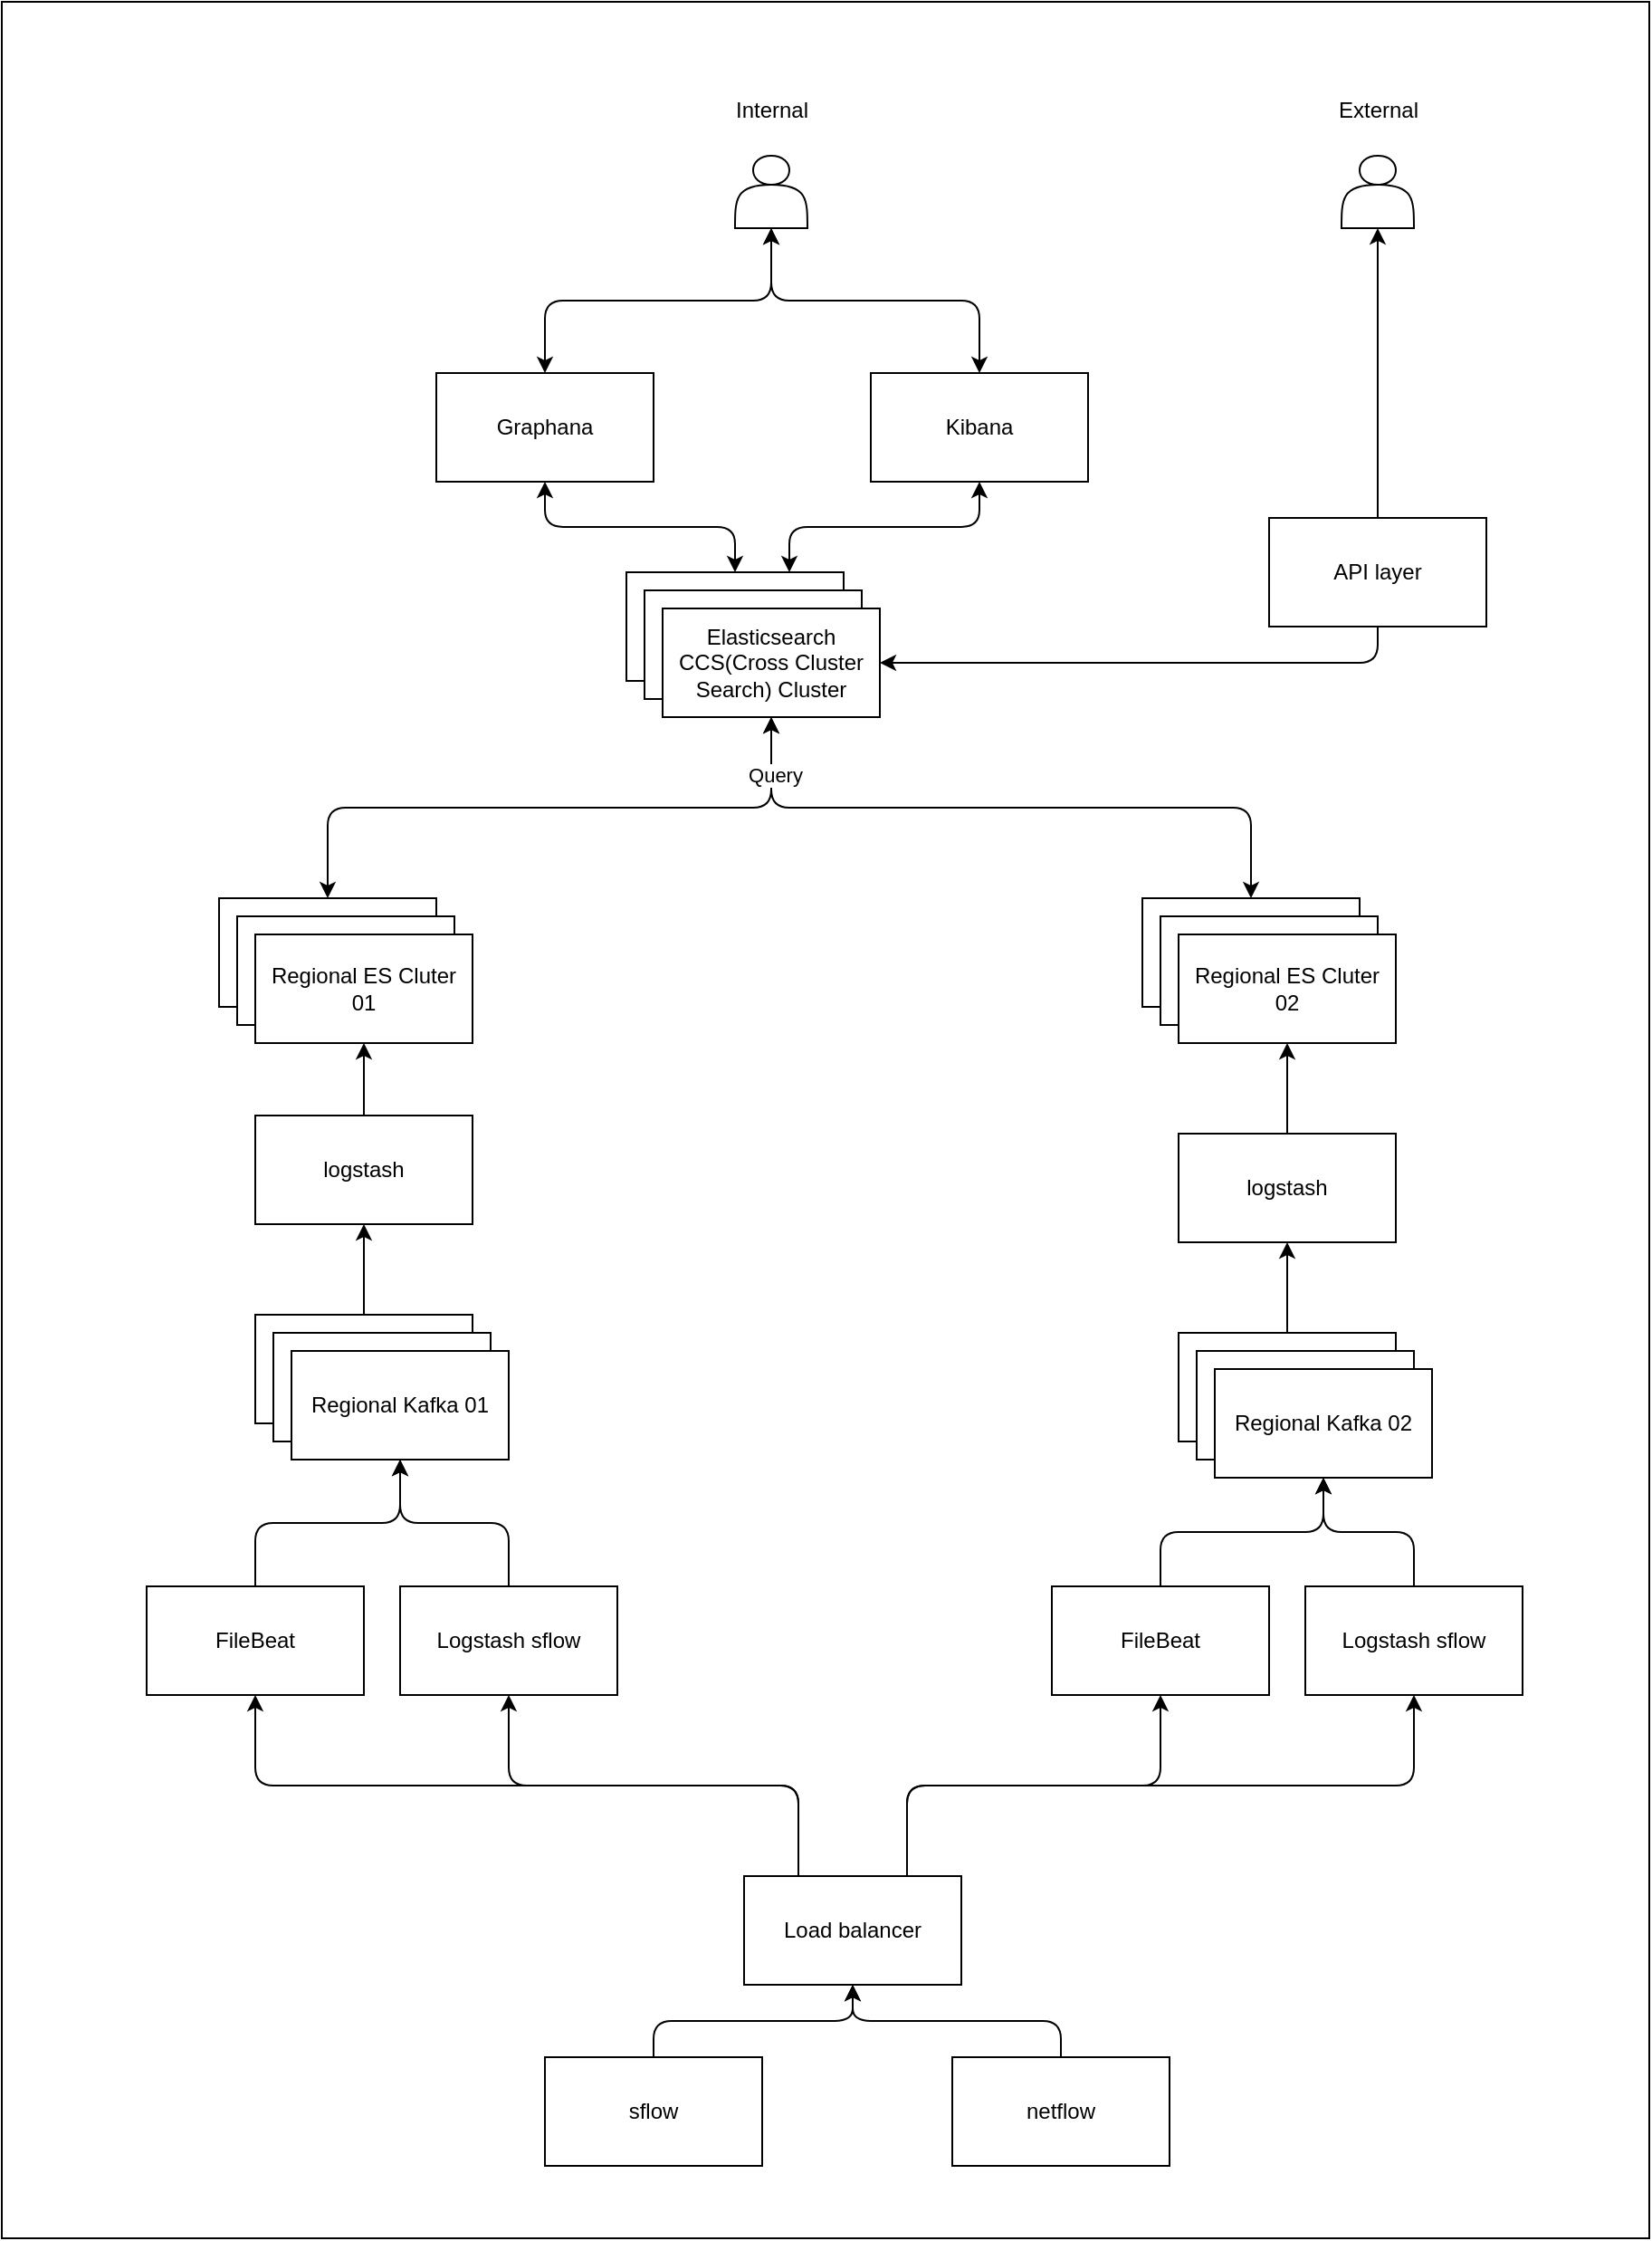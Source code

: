 <mxfile>
    <diagram id="2hkS89x98AuqPYvuY7V1" name="Page-1">
        <mxGraphModel dx="1685" dy="1913" grid="1" gridSize="10" guides="1" tooltips="1" connect="1" arrows="1" fold="1" page="1" pageScale="1" pageWidth="850" pageHeight="1100" math="0" shadow="0">
            <root>
                <mxCell id="0"/>
                <mxCell id="1" parent="0"/>
                <mxCell id="77" value="" style="whiteSpace=wrap;html=1;" vertex="1" parent="1">
                    <mxGeometry y="-135" width="910" height="1235" as="geometry"/>
                </mxCell>
                <mxCell id="24" style="edgeStyle=orthogonalEdgeStyle;html=1;exitX=0.5;exitY=1;exitDx=0;exitDy=0;entryX=0.5;entryY=0;entryDx=0;entryDy=0;startArrow=classic;startFill=1;" parent="1" source="2" target="22" edge="1">
                    <mxGeometry relative="1" as="geometry"/>
                </mxCell>
                <mxCell id="25" style="edgeStyle=orthogonalEdgeStyle;html=1;exitX=0.5;exitY=1;exitDx=0;exitDy=0;entryX=0.5;entryY=0;entryDx=0;entryDy=0;startArrow=classic;startFill=1;" parent="1" source="2" target="23" edge="1">
                    <mxGeometry relative="1" as="geometry"/>
                </mxCell>
                <mxCell id="2" value="" style="shape=actor;whiteSpace=wrap;html=1;" parent="1" vertex="1">
                    <mxGeometry x="405" y="-50" width="40" height="40" as="geometry"/>
                </mxCell>
                <mxCell id="3" value="" style="group" parent="1" vertex="1" connectable="0">
                    <mxGeometry x="345" y="180" width="140" height="80" as="geometry"/>
                </mxCell>
                <mxCell id="4" value="" style="whiteSpace=wrap;html=1;" parent="3" vertex="1">
                    <mxGeometry width="120" height="60" as="geometry"/>
                </mxCell>
                <mxCell id="5" value="" style="whiteSpace=wrap;html=1;" parent="3" vertex="1">
                    <mxGeometry x="10" y="10" width="120" height="60" as="geometry"/>
                </mxCell>
                <mxCell id="6" value="Elasticsearch CCS(Cross Cluster Search) Cluster" style="whiteSpace=wrap;html=1;" parent="3" vertex="1">
                    <mxGeometry x="20" y="20" width="120" height="60" as="geometry"/>
                </mxCell>
                <mxCell id="7" value="" style="group" parent="1" vertex="1" connectable="0">
                    <mxGeometry x="120" y="360" width="140" height="80" as="geometry"/>
                </mxCell>
                <mxCell id="8" value="" style="whiteSpace=wrap;html=1;" parent="7" vertex="1">
                    <mxGeometry width="120" height="60" as="geometry"/>
                </mxCell>
                <mxCell id="9" value="" style="whiteSpace=wrap;html=1;" parent="7" vertex="1">
                    <mxGeometry x="10" y="10" width="120" height="60" as="geometry"/>
                </mxCell>
                <mxCell id="10" value="Regional ES Cluter 01" style="whiteSpace=wrap;html=1;" parent="7" vertex="1">
                    <mxGeometry x="20" y="20" width="120" height="60" as="geometry"/>
                </mxCell>
                <mxCell id="11" value="" style="group" parent="1" vertex="1" connectable="0">
                    <mxGeometry x="630" y="360" width="140" height="80" as="geometry"/>
                </mxCell>
                <mxCell id="12" value="" style="whiteSpace=wrap;html=1;" parent="11" vertex="1">
                    <mxGeometry width="120" height="60" as="geometry"/>
                </mxCell>
                <mxCell id="13" value="" style="whiteSpace=wrap;html=1;" parent="11" vertex="1">
                    <mxGeometry x="10" y="10" width="120" height="60" as="geometry"/>
                </mxCell>
                <mxCell id="14" value="Regional ES Cluter 02" style="whiteSpace=wrap;html=1;" parent="11" vertex="1">
                    <mxGeometry x="20" y="20" width="120" height="60" as="geometry"/>
                </mxCell>
                <mxCell id="19" style="edgeStyle=orthogonalEdgeStyle;html=1;exitX=0.5;exitY=1;exitDx=0;exitDy=0;entryX=0.5;entryY=0;entryDx=0;entryDy=0;startArrow=classic;startFill=1;" parent="1" source="6" target="8" edge="1">
                    <mxGeometry relative="1" as="geometry"/>
                </mxCell>
                <mxCell id="20" style="edgeStyle=orthogonalEdgeStyle;html=1;exitX=0.5;exitY=1;exitDx=0;exitDy=0;startArrow=classic;startFill=1;" parent="1" source="6" target="12" edge="1">
                    <mxGeometry relative="1" as="geometry"/>
                </mxCell>
                <mxCell id="69" value="Query" style="edgeLabel;html=1;align=center;verticalAlign=middle;resizable=0;points=[];" parent="20" vertex="1" connectable="0">
                    <mxGeometry x="-0.829" y="2" relative="1" as="geometry">
                        <mxPoint y="1" as="offset"/>
                    </mxGeometry>
                </mxCell>
                <mxCell id="26" style="edgeStyle=orthogonalEdgeStyle;html=1;exitX=0.5;exitY=1;exitDx=0;exitDy=0;entryX=0.5;entryY=0;entryDx=0;entryDy=0;startArrow=classic;startFill=1;" parent="1" source="22" target="4" edge="1">
                    <mxGeometry relative="1" as="geometry"/>
                </mxCell>
                <mxCell id="22" value="Graphana" style="whiteSpace=wrap;html=1;" parent="1" vertex="1">
                    <mxGeometry x="240" y="70" width="120" height="60" as="geometry"/>
                </mxCell>
                <mxCell id="27" style="edgeStyle=orthogonalEdgeStyle;html=1;exitX=0.5;exitY=1;exitDx=0;exitDy=0;entryX=0.75;entryY=0;entryDx=0;entryDy=0;startArrow=classic;startFill=1;" parent="1" source="23" target="4" edge="1">
                    <mxGeometry relative="1" as="geometry"/>
                </mxCell>
                <mxCell id="23" value="Kibana" style="whiteSpace=wrap;html=1;" parent="1" vertex="1">
                    <mxGeometry x="480" y="70" width="120" height="60" as="geometry"/>
                </mxCell>
                <mxCell id="46" style="edgeStyle=orthogonalEdgeStyle;html=1;exitX=0.25;exitY=0;exitDx=0;exitDy=0;entryX=0.5;entryY=1;entryDx=0;entryDy=0;" parent="1" source="29" target="52" edge="1">
                    <mxGeometry relative="1" as="geometry"/>
                </mxCell>
                <mxCell id="47" style="edgeStyle=orthogonalEdgeStyle;html=1;exitX=0.75;exitY=0;exitDx=0;exitDy=0;entryX=0.5;entryY=1;entryDx=0;entryDy=0;" parent="1" source="29" target="60" edge="1">
                    <mxGeometry relative="1" as="geometry"/>
                </mxCell>
                <mxCell id="54" style="edgeStyle=orthogonalEdgeStyle;html=1;exitX=0.25;exitY=0;exitDx=0;exitDy=0;entryX=0.5;entryY=1;entryDx=0;entryDy=0;" parent="1" source="29" target="53" edge="1">
                    <mxGeometry relative="1" as="geometry"/>
                </mxCell>
                <mxCell id="62" style="edgeStyle=orthogonalEdgeStyle;html=1;exitX=0.75;exitY=0;exitDx=0;exitDy=0;entryX=0.5;entryY=1;entryDx=0;entryDy=0;" parent="1" source="29" target="61" edge="1">
                    <mxGeometry relative="1" as="geometry"/>
                </mxCell>
                <mxCell id="29" value="Load balancer" style="whiteSpace=wrap;html=1;" parent="1" vertex="1">
                    <mxGeometry x="410" y="900" width="120" height="60" as="geometry"/>
                </mxCell>
                <mxCell id="32" style="edgeStyle=orthogonalEdgeStyle;html=1;exitX=0.5;exitY=0;exitDx=0;exitDy=0;entryX=0.5;entryY=1;entryDx=0;entryDy=0;" parent="1" source="30" target="29" edge="1">
                    <mxGeometry relative="1" as="geometry"/>
                </mxCell>
                <mxCell id="30" value="sflow" style="whiteSpace=wrap;html=1;" parent="1" vertex="1">
                    <mxGeometry x="300" y="1000" width="120" height="60" as="geometry"/>
                </mxCell>
                <mxCell id="33" style="edgeStyle=orthogonalEdgeStyle;html=1;exitX=0.5;exitY=0;exitDx=0;exitDy=0;entryX=0.5;entryY=1;entryDx=0;entryDy=0;" parent="1" source="31" target="29" edge="1">
                    <mxGeometry relative="1" as="geometry"/>
                </mxCell>
                <mxCell id="31" value="netflow" style="whiteSpace=wrap;html=1;" parent="1" vertex="1">
                    <mxGeometry x="525" y="1000" width="120" height="60" as="geometry"/>
                </mxCell>
                <mxCell id="34" value="" style="group" parent="1" vertex="1" connectable="0">
                    <mxGeometry x="140" y="590" width="140" height="80" as="geometry"/>
                </mxCell>
                <mxCell id="35" value="" style="whiteSpace=wrap;html=1;" parent="34" vertex="1">
                    <mxGeometry width="120" height="60" as="geometry"/>
                </mxCell>
                <mxCell id="36" value="" style="whiteSpace=wrap;html=1;" parent="34" vertex="1">
                    <mxGeometry x="10" y="10" width="120" height="60" as="geometry"/>
                </mxCell>
                <mxCell id="37" value="Regional Kafka 01" style="whiteSpace=wrap;html=1;" parent="34" vertex="1">
                    <mxGeometry x="20" y="20" width="120" height="60" as="geometry"/>
                </mxCell>
                <mxCell id="38" value="" style="group" parent="1" vertex="1" connectable="0">
                    <mxGeometry x="650" y="600" width="140" height="80" as="geometry"/>
                </mxCell>
                <mxCell id="39" value="" style="whiteSpace=wrap;html=1;" parent="38" vertex="1">
                    <mxGeometry width="120" height="60" as="geometry"/>
                </mxCell>
                <mxCell id="40" value="" style="whiteSpace=wrap;html=1;" parent="38" vertex="1">
                    <mxGeometry x="10" y="10" width="120" height="60" as="geometry"/>
                </mxCell>
                <mxCell id="41" value="Regional Kafka 02" style="whiteSpace=wrap;html=1;" parent="38" vertex="1">
                    <mxGeometry x="20" y="20" width="120" height="60" as="geometry"/>
                </mxCell>
                <mxCell id="51" style="edgeStyle=none;html=1;exitX=0.5;exitY=0;exitDx=0;exitDy=0;entryX=0.5;entryY=1;entryDx=0;entryDy=0;" parent="1" source="49" target="10" edge="1">
                    <mxGeometry relative="1" as="geometry"/>
                </mxCell>
                <mxCell id="49" value="logstash" style="whiteSpace=wrap;html=1;" parent="1" vertex="1">
                    <mxGeometry x="140" y="480" width="120" height="60" as="geometry"/>
                </mxCell>
                <mxCell id="50" style="edgeStyle=none;html=1;exitX=0.5;exitY=0;exitDx=0;exitDy=0;entryX=0.5;entryY=1;entryDx=0;entryDy=0;" parent="1" source="35" target="49" edge="1">
                    <mxGeometry relative="1" as="geometry"/>
                </mxCell>
                <mxCell id="55" style="edgeStyle=orthogonalEdgeStyle;html=1;exitX=0.5;exitY=0;exitDx=0;exitDy=0;entryX=0.5;entryY=1;entryDx=0;entryDy=0;" parent="1" source="52" target="37" edge="1">
                    <mxGeometry relative="1" as="geometry"/>
                </mxCell>
                <mxCell id="52" value="FileBeat" style="whiteSpace=wrap;html=1;" parent="1" vertex="1">
                    <mxGeometry x="80" y="740" width="120" height="60" as="geometry"/>
                </mxCell>
                <mxCell id="56" style="edgeStyle=orthogonalEdgeStyle;html=1;exitX=0.5;exitY=0;exitDx=0;exitDy=0;entryX=0.5;entryY=1;entryDx=0;entryDy=0;" parent="1" source="53" target="37" edge="1">
                    <mxGeometry relative="1" as="geometry"/>
                </mxCell>
                <mxCell id="53" value="Logstash sflow" style="whiteSpace=wrap;html=1;" parent="1" vertex="1">
                    <mxGeometry x="220" y="740" width="120" height="60" as="geometry"/>
                </mxCell>
                <mxCell id="58" style="edgeStyle=none;html=1;exitX=0.5;exitY=0;exitDx=0;exitDy=0;entryX=0.5;entryY=1;entryDx=0;entryDy=0;" parent="1" source="57" target="14" edge="1">
                    <mxGeometry relative="1" as="geometry"/>
                </mxCell>
                <mxCell id="57" value="logstash" style="whiteSpace=wrap;html=1;" parent="1" vertex="1">
                    <mxGeometry x="650" y="490" width="120" height="60" as="geometry"/>
                </mxCell>
                <mxCell id="59" style="edgeStyle=none;html=1;exitX=0.5;exitY=0;exitDx=0;exitDy=0;entryX=0.5;entryY=1;entryDx=0;entryDy=0;" parent="1" source="39" target="57" edge="1">
                    <mxGeometry relative="1" as="geometry"/>
                </mxCell>
                <mxCell id="63" style="edgeStyle=orthogonalEdgeStyle;html=1;exitX=0.5;exitY=0;exitDx=0;exitDy=0;entryX=0.5;entryY=1;entryDx=0;entryDy=0;" parent="1" source="60" target="41" edge="1">
                    <mxGeometry relative="1" as="geometry"/>
                </mxCell>
                <mxCell id="60" value="FileBeat" style="whiteSpace=wrap;html=1;" parent="1" vertex="1">
                    <mxGeometry x="580" y="740" width="120" height="60" as="geometry"/>
                </mxCell>
                <mxCell id="64" style="edgeStyle=orthogonalEdgeStyle;html=1;exitX=0.5;exitY=0;exitDx=0;exitDy=0;entryX=0.5;entryY=1;entryDx=0;entryDy=0;" parent="1" source="61" target="41" edge="1">
                    <mxGeometry relative="1" as="geometry">
                        <mxPoint x="730" y="700" as="targetPoint"/>
                    </mxGeometry>
                </mxCell>
                <mxCell id="61" value="Logstash sflow" style="whiteSpace=wrap;html=1;" parent="1" vertex="1">
                    <mxGeometry x="720" y="740" width="120" height="60" as="geometry"/>
                </mxCell>
                <mxCell id="74" style="edgeStyle=none;html=1;exitX=0.5;exitY=0;exitDx=0;exitDy=0;entryX=0.5;entryY=1;entryDx=0;entryDy=0;" edge="1" parent="1" source="70" target="71">
                    <mxGeometry relative="1" as="geometry"/>
                </mxCell>
                <mxCell id="75" style="edgeStyle=orthogonalEdgeStyle;html=1;exitX=0.5;exitY=1;exitDx=0;exitDy=0;entryX=1;entryY=0.5;entryDx=0;entryDy=0;" edge="1" parent="1" source="70" target="6">
                    <mxGeometry relative="1" as="geometry"/>
                </mxCell>
                <mxCell id="70" value="API layer" style="whiteSpace=wrap;html=1;" vertex="1" parent="1">
                    <mxGeometry x="700" y="150" width="120" height="60" as="geometry"/>
                </mxCell>
                <mxCell id="71" value="" style="shape=actor;whiteSpace=wrap;html=1;" vertex="1" parent="1">
                    <mxGeometry x="740" y="-50" width="40" height="40" as="geometry"/>
                </mxCell>
                <mxCell id="72" value="Internal" style="text;html=1;align=center;verticalAlign=middle;resizable=0;points=[];autosize=1;strokeColor=none;fillColor=none;" vertex="1" parent="1">
                    <mxGeometry x="395" y="-90" width="60" height="30" as="geometry"/>
                </mxCell>
                <mxCell id="73" value="External" style="text;html=1;align=center;verticalAlign=middle;resizable=0;points=[];autosize=1;strokeColor=none;fillColor=none;" vertex="1" parent="1">
                    <mxGeometry x="725" y="-90" width="70" height="30" as="geometry"/>
                </mxCell>
            </root>
        </mxGraphModel>
    </diagram>
</mxfile>